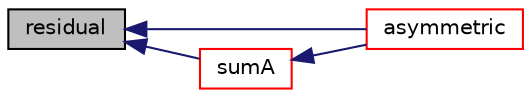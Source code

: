 digraph "residual"
{
  bgcolor="transparent";
  edge [fontname="Helvetica",fontsize="10",labelfontname="Helvetica",labelfontsize="10"];
  node [fontname="Helvetica",fontsize="10",shape=record];
  rankdir="LR";
  Node972 [label="residual",height=0.2,width=0.4,color="black", fillcolor="grey75", style="filled", fontcolor="black"];
  Node972 -> Node973 [dir="back",color="midnightblue",fontsize="10",style="solid",fontname="Helvetica"];
  Node973 [label="asymmetric",height=0.2,width=0.4,color="red",URL="$a28105.html#aff45003a4c4226b1f6f4e5e24d382e03"];
  Node972 -> Node979 [dir="back",color="midnightblue",fontsize="10",style="solid",fontname="Helvetica"];
  Node979 [label="sumA",height=0.2,width=0.4,color="red",URL="$a28105.html#a1bd736a26fe993cc4fd7257f1f62c2a8",tooltip="Sum the coefficients on each row of the matrix. "];
  Node979 -> Node973 [dir="back",color="midnightblue",fontsize="10",style="solid",fontname="Helvetica"];
}
